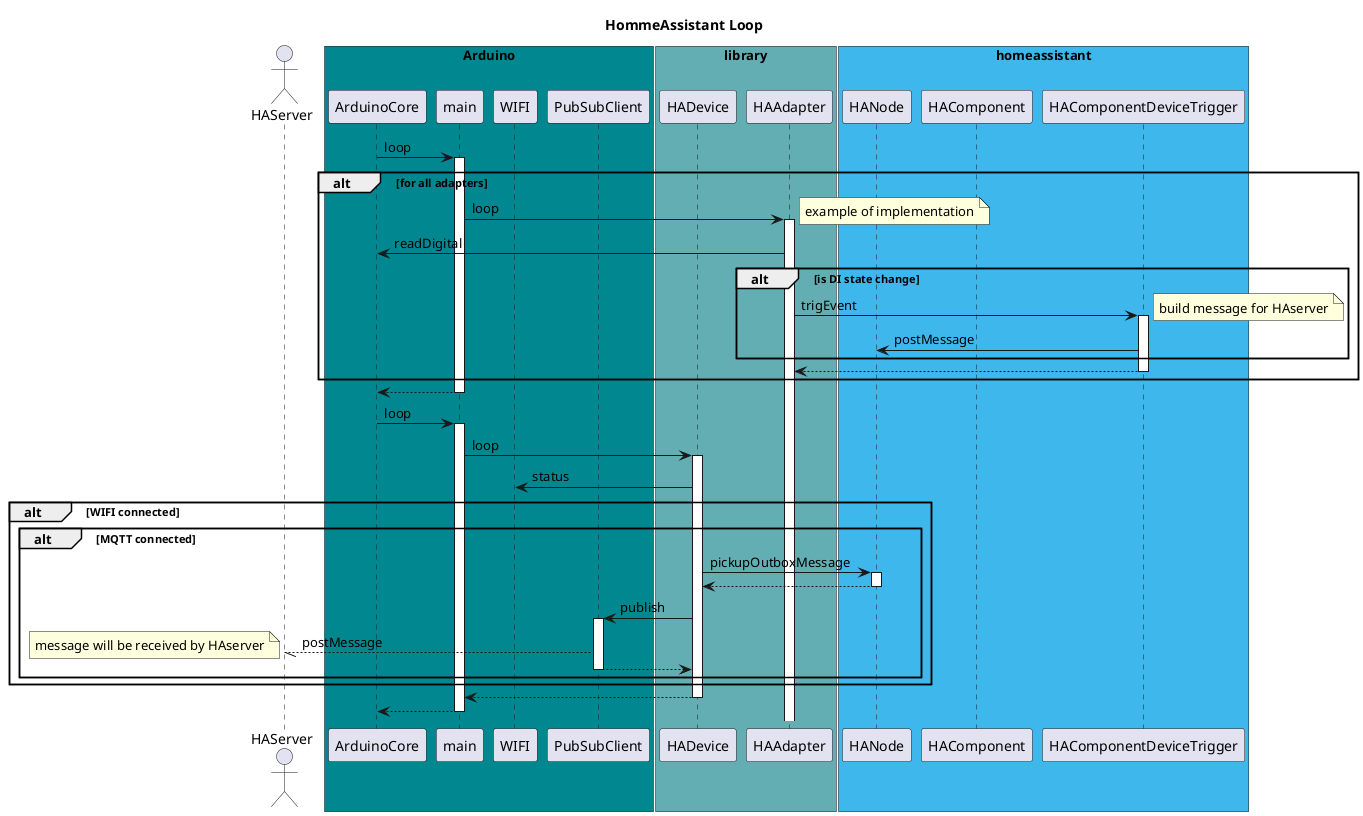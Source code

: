 @startuml
title HommeAssistant Loop

actor HAServer


box "Arduino" #00878F
participant ArduinoCore
participant main
participant WIFI
participant PubSubClient
end box

box "library" #62AEB2
participant HADevice
participant HAAdapter
end box

box "homeassistant" #3eb7ed 
participant HANode
participant HAComponent
participant HAComponentDeviceTrigger
end box

ArduinoCore->main : loop
activate main

alt for all adapters
main->HAAdapter : loop
activate HAAdapter
note right : example of implementation
HAAdapter->ArduinoCore : readDigital
alt is DI state change
HAAdapter->HAComponentDeviceTrigger : trigEvent
activate HAComponentDeviceTrigger
note right : build message for HAserver
HAComponentDeviceTrigger->HANode : postMessage
end
return
end

ArduinoCore<--main :
deactivate main

ArduinoCore->main : loop
activate main
	main->HADevice : loop
    activate HADevice

	HADevice->WIFI : status
 	alt WIFI connected
    alt MQTT connected

      HADevice->HANode:pickupOutboxMessage
      activate HANode
      HADevice<--HANode:
      deactivate HANode
      HADevice->PubSubClient:publish
      activate PubSubClient
      HAServer\\--PubSubClient:postMessage
      note left : message will be received by HAserver
      return

	end
    end

    return
return


@enduml